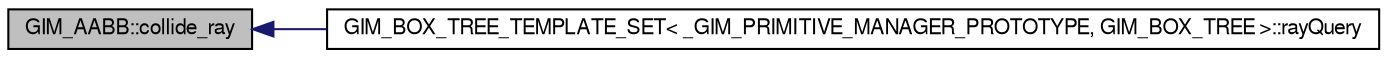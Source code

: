 digraph G
{
  bgcolor="transparent";
  edge [fontname="FreeSans",fontsize=10,labelfontname="FreeSans",labelfontsize=10];
  node [fontname="FreeSans",fontsize=10,shape=record];
  rankdir=LR;
  Node1 [label="GIM_AABB::collide_ray",height=0.2,width=0.4,color="black", fillcolor="grey75", style="filled" fontcolor="black"];
  Node1 -> Node2 [dir=back,color="midnightblue",fontsize=10,style="solid"];
  Node2 [label="GIM_BOX_TREE_TEMPLATE_SET\< _GIM_PRIMITIVE_MANAGER_PROTOTYPE, GIM_BOX_TREE \>::rayQuery",height=0.2,width=0.4,color="black",URL="$class_g_i_m___b_o_x___t_r_e_e___t_e_m_p_l_a_t_e___s_e_t.html#41bdfb53e019a173fbfb157029db11b4",tooltip="returns the indices of the primitives in the m_primitive_manager"];
}
